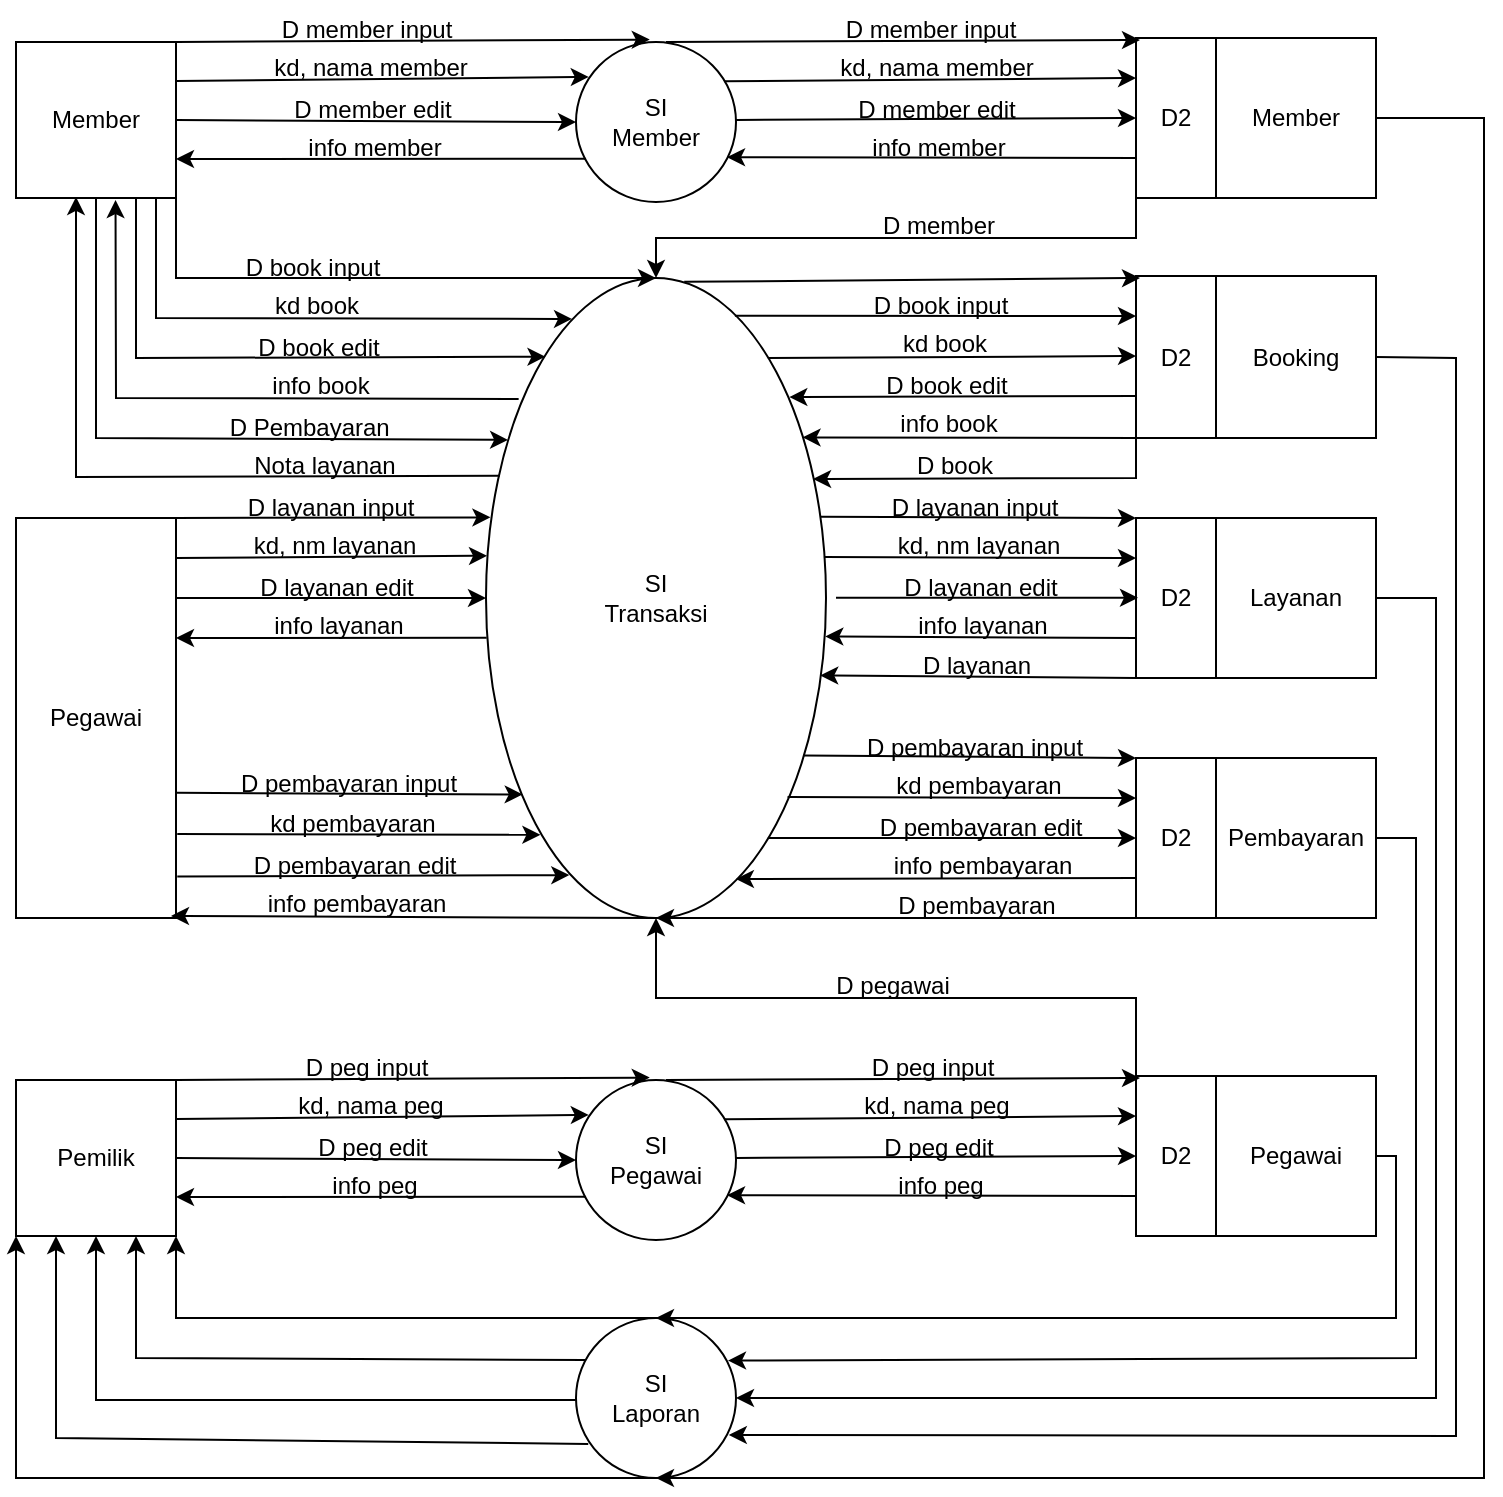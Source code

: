 <mxfile version="27.1.1" pages="3">
  <diagram name="level 0" id="R2WrA_b4PZg_kvOdXJxK">
    <mxGraphModel dx="2050" dy="994" grid="1" gridSize="10" guides="1" tooltips="1" connect="1" arrows="1" fold="1" page="1" pageScale="1" pageWidth="827" pageHeight="1169" math="0" shadow="0">
      <root>
        <mxCell id="0" />
        <mxCell id="1" parent="0" />
        <mxCell id="bVanpwqHbQmfxKAmiebS-1" value="Member" style="rounded=0;whiteSpace=wrap;html=1;" parent="1" vertex="1">
          <mxGeometry x="80" y="42" width="80" height="78" as="geometry" />
        </mxCell>
        <mxCell id="bVanpwqHbQmfxKAmiebS-2" value="SI&lt;div&gt;Member&lt;/div&gt;" style="ellipse;whiteSpace=wrap;html=1;" parent="1" vertex="1">
          <mxGeometry x="360" y="42" width="80" height="80" as="geometry" />
        </mxCell>
        <mxCell id="bVanpwqHbQmfxKAmiebS-3" value="Member" style="rounded=0;whiteSpace=wrap;html=1;" parent="1" vertex="1">
          <mxGeometry x="680" y="40" width="80" height="80" as="geometry" />
        </mxCell>
        <mxCell id="bVanpwqHbQmfxKAmiebS-4" value="D2" style="rounded=0;whiteSpace=wrap;html=1;" parent="1" vertex="1">
          <mxGeometry x="640" y="40" width="40" height="80" as="geometry" />
        </mxCell>
        <mxCell id="bVanpwqHbQmfxKAmiebS-5" value="Pegawai" style="rounded=0;whiteSpace=wrap;html=1;" parent="1" vertex="1">
          <mxGeometry x="80" y="280" width="80" height="200" as="geometry" />
        </mxCell>
        <mxCell id="bVanpwqHbQmfxKAmiebS-6" value="SI&lt;div&gt;Transaksi&lt;/div&gt;" style="ellipse;whiteSpace=wrap;html=1;" parent="1" vertex="1">
          <mxGeometry x="315" y="160" width="170" height="320" as="geometry" />
        </mxCell>
        <mxCell id="bVanpwqHbQmfxKAmiebS-9" value="Layanan" style="rounded=0;whiteSpace=wrap;html=1;" parent="1" vertex="1">
          <mxGeometry x="680" y="280" width="80" height="80" as="geometry" />
        </mxCell>
        <mxCell id="bVanpwqHbQmfxKAmiebS-10" value="D2" style="rounded=0;whiteSpace=wrap;html=1;" parent="1" vertex="1">
          <mxGeometry x="640" y="280" width="40" height="80" as="geometry" />
        </mxCell>
        <mxCell id="bVanpwqHbQmfxKAmiebS-11" value="Booking" style="rounded=0;whiteSpace=wrap;html=1;" parent="1" vertex="1">
          <mxGeometry x="680" y="159" width="80" height="81" as="geometry" />
        </mxCell>
        <mxCell id="bVanpwqHbQmfxKAmiebS-12" value="D2" style="rounded=0;whiteSpace=wrap;html=1;" parent="1" vertex="1">
          <mxGeometry x="640" y="159" width="40" height="81" as="geometry" />
        </mxCell>
        <mxCell id="bVanpwqHbQmfxKAmiebS-17" value="Pembayaran" style="rounded=0;whiteSpace=wrap;html=1;" parent="1" vertex="1">
          <mxGeometry x="680" y="400" width="80" height="80" as="geometry" />
        </mxCell>
        <mxCell id="bVanpwqHbQmfxKAmiebS-18" value="D2" style="rounded=0;whiteSpace=wrap;html=1;" parent="1" vertex="1">
          <mxGeometry x="640" y="400" width="40" height="80" as="geometry" />
        </mxCell>
        <mxCell id="6KJzQ8O21Hs-4r1aXwaS-1" value="SI&lt;div&gt;Laporan&lt;/div&gt;" style="ellipse;whiteSpace=wrap;html=1;" vertex="1" parent="1">
          <mxGeometry x="360" y="680" width="80" height="80" as="geometry" />
        </mxCell>
        <mxCell id="6KJzQ8O21Hs-4r1aXwaS-2" value="" style="endArrow=classic;html=1;rounded=0;exitX=1;exitY=0;exitDx=0;exitDy=0;entryX=0.461;entryY=-0.015;entryDx=0;entryDy=0;entryPerimeter=0;" edge="1" parent="1" source="bVanpwqHbQmfxKAmiebS-1" target="bVanpwqHbQmfxKAmiebS-2">
          <mxGeometry width="50" height="50" relative="1" as="geometry">
            <mxPoint x="510" y="250" as="sourcePoint" />
            <mxPoint x="560" y="200" as="targetPoint" />
          </mxGeometry>
        </mxCell>
        <mxCell id="6KJzQ8O21Hs-4r1aXwaS-3" value="" style="endArrow=classic;html=1;rounded=0;exitX=1;exitY=0.25;exitDx=0;exitDy=0;entryX=0.08;entryY=0.218;entryDx=0;entryDy=0;entryPerimeter=0;" edge="1" parent="1" source="bVanpwqHbQmfxKAmiebS-1" target="bVanpwqHbQmfxKAmiebS-2">
          <mxGeometry width="50" height="50" relative="1" as="geometry">
            <mxPoint x="330" y="90" as="sourcePoint" />
            <mxPoint x="380" y="40" as="targetPoint" />
          </mxGeometry>
        </mxCell>
        <mxCell id="6KJzQ8O21Hs-4r1aXwaS-4" value="" style="endArrow=classic;html=1;rounded=0;exitX=1;exitY=0.5;exitDx=0;exitDy=0;entryX=0;entryY=0.5;entryDx=0;entryDy=0;" edge="1" parent="1" source="bVanpwqHbQmfxKAmiebS-1" target="bVanpwqHbQmfxKAmiebS-2">
          <mxGeometry width="50" height="50" relative="1" as="geometry">
            <mxPoint x="330" y="90" as="sourcePoint" />
            <mxPoint x="380" y="40" as="targetPoint" />
          </mxGeometry>
        </mxCell>
        <mxCell id="6KJzQ8O21Hs-4r1aXwaS-6" value="" style="endArrow=classic;html=1;rounded=0;entryX=1;entryY=0.75;entryDx=0;entryDy=0;exitX=0.063;exitY=0.729;exitDx=0;exitDy=0;exitPerimeter=0;" edge="1" parent="1" source="bVanpwqHbQmfxKAmiebS-2" target="bVanpwqHbQmfxKAmiebS-1">
          <mxGeometry width="50" height="50" relative="1" as="geometry">
            <mxPoint x="330" y="90" as="sourcePoint" />
            <mxPoint x="380" y="40" as="targetPoint" />
          </mxGeometry>
        </mxCell>
        <mxCell id="6KJzQ8O21Hs-4r1aXwaS-7" value="D member input" style="text;html=1;align=center;verticalAlign=middle;resizable=0;points=[];autosize=1;strokeColor=none;fillColor=none;" vertex="1" parent="1">
          <mxGeometry x="200" y="21" width="110" height="30" as="geometry" />
        </mxCell>
        <mxCell id="6KJzQ8O21Hs-4r1aXwaS-8" value="kd, nama member" style="text;html=1;align=center;verticalAlign=middle;resizable=0;points=[];autosize=1;strokeColor=none;fillColor=none;" vertex="1" parent="1">
          <mxGeometry x="197" y="40" width="120" height="30" as="geometry" />
        </mxCell>
        <mxCell id="6KJzQ8O21Hs-4r1aXwaS-9" value="D member edit" style="text;html=1;align=center;verticalAlign=middle;resizable=0;points=[];autosize=1;strokeColor=none;fillColor=none;" vertex="1" parent="1">
          <mxGeometry x="208" y="61" width="100" height="30" as="geometry" />
        </mxCell>
        <mxCell id="6KJzQ8O21Hs-4r1aXwaS-10" value="info member" style="text;html=1;align=center;verticalAlign=middle;resizable=0;points=[];autosize=1;strokeColor=none;fillColor=none;" vertex="1" parent="1">
          <mxGeometry x="214" y="80" width="90" height="30" as="geometry" />
        </mxCell>
        <mxCell id="6KJzQ8O21Hs-4r1aXwaS-11" value="" style="endArrow=classic;html=1;rounded=0;exitX=1;exitY=0;exitDx=0;exitDy=0;entryX=0.461;entryY=-0.015;entryDx=0;entryDy=0;entryPerimeter=0;" edge="1" parent="1">
          <mxGeometry width="50" height="50" relative="1" as="geometry">
            <mxPoint x="405" y="42" as="sourcePoint" />
            <mxPoint x="642" y="41" as="targetPoint" />
          </mxGeometry>
        </mxCell>
        <mxCell id="6KJzQ8O21Hs-4r1aXwaS-12" value="" style="endArrow=classic;html=1;rounded=0;exitX=0.928;exitY=0.245;exitDx=0;exitDy=0;entryX=0;entryY=0.25;entryDx=0;entryDy=0;exitPerimeter=0;" edge="1" parent="1" source="bVanpwqHbQmfxKAmiebS-2" target="bVanpwqHbQmfxKAmiebS-4">
          <mxGeometry width="50" height="50" relative="1" as="geometry">
            <mxPoint x="405" y="62" as="sourcePoint" />
            <mxPoint x="611" y="59" as="targetPoint" />
          </mxGeometry>
        </mxCell>
        <mxCell id="6KJzQ8O21Hs-4r1aXwaS-13" value="" style="endArrow=classic;html=1;rounded=0;entryX=0;entryY=0.5;entryDx=0;entryDy=0;" edge="1" parent="1" target="bVanpwqHbQmfxKAmiebS-4">
          <mxGeometry width="50" height="50" relative="1" as="geometry">
            <mxPoint x="440" y="81" as="sourcePoint" />
            <mxPoint x="605" y="82" as="targetPoint" />
          </mxGeometry>
        </mxCell>
        <mxCell id="6KJzQ8O21Hs-4r1aXwaS-14" value="" style="endArrow=classic;html=1;rounded=0;exitX=0;exitY=0.75;exitDx=0;exitDy=0;entryX=0.944;entryY=0.72;entryDx=0;entryDy=0;entryPerimeter=0;" edge="1" parent="1" source="bVanpwqHbQmfxKAmiebS-4" target="bVanpwqHbQmfxKAmiebS-2">
          <mxGeometry width="50" height="50" relative="1" as="geometry">
            <mxPoint x="610" y="100" as="sourcePoint" />
            <mxPoint x="440" y="100" as="targetPoint" />
          </mxGeometry>
        </mxCell>
        <mxCell id="6KJzQ8O21Hs-4r1aXwaS-15" value="D member input" style="text;html=1;align=center;verticalAlign=middle;resizable=0;points=[];autosize=1;strokeColor=none;fillColor=none;" vertex="1" parent="1">
          <mxGeometry x="482" y="21" width="110" height="30" as="geometry" />
        </mxCell>
        <mxCell id="6KJzQ8O21Hs-4r1aXwaS-16" value="kd, nama member" style="text;html=1;align=center;verticalAlign=middle;resizable=0;points=[];autosize=1;strokeColor=none;fillColor=none;" vertex="1" parent="1">
          <mxGeometry x="480" y="40" width="120" height="30" as="geometry" />
        </mxCell>
        <mxCell id="6KJzQ8O21Hs-4r1aXwaS-17" value="D member edit" style="text;html=1;align=center;verticalAlign=middle;resizable=0;points=[];autosize=1;strokeColor=none;fillColor=none;" vertex="1" parent="1">
          <mxGeometry x="490" y="61" width="100" height="30" as="geometry" />
        </mxCell>
        <mxCell id="6KJzQ8O21Hs-4r1aXwaS-18" value="info member" style="text;html=1;align=center;verticalAlign=middle;resizable=0;points=[];autosize=1;strokeColor=none;fillColor=none;" vertex="1" parent="1">
          <mxGeometry x="496" y="80" width="90" height="30" as="geometry" />
        </mxCell>
        <mxCell id="6KJzQ8O21Hs-4r1aXwaS-19" value="" style="endArrow=classic;html=1;rounded=0;exitX=1;exitY=1;exitDx=0;exitDy=0;entryX=0.5;entryY=0;entryDx=0;entryDy=0;" edge="1" parent="1" source="bVanpwqHbQmfxKAmiebS-1" target="bVanpwqHbQmfxKAmiebS-6">
          <mxGeometry width="50" height="50" relative="1" as="geometry">
            <mxPoint x="250" y="220" as="sourcePoint" />
            <mxPoint x="300" y="170" as="targetPoint" />
            <Array as="points">
              <mxPoint x="160" y="160" />
            </Array>
          </mxGeometry>
        </mxCell>
        <mxCell id="6KJzQ8O21Hs-4r1aXwaS-20" value="" style="endArrow=classic;html=1;rounded=0;entryX=0.253;entryY=0.064;entryDx=0;entryDy=0;entryPerimeter=0;" edge="1" parent="1" target="bVanpwqHbQmfxKAmiebS-6">
          <mxGeometry width="50" height="50" relative="1" as="geometry">
            <mxPoint x="150" y="120" as="sourcePoint" />
            <mxPoint x="300" y="170" as="targetPoint" />
            <Array as="points">
              <mxPoint x="150" y="180" />
            </Array>
          </mxGeometry>
        </mxCell>
        <mxCell id="6KJzQ8O21Hs-4r1aXwaS-21" value="" style="endArrow=classic;html=1;rounded=0;exitX=0.75;exitY=1;exitDx=0;exitDy=0;entryX=0.175;entryY=0.123;entryDx=0;entryDy=0;entryPerimeter=0;" edge="1" parent="1" source="bVanpwqHbQmfxKAmiebS-1" target="bVanpwqHbQmfxKAmiebS-6">
          <mxGeometry width="50" height="50" relative="1" as="geometry">
            <mxPoint x="120" y="140" as="sourcePoint" />
            <mxPoint x="329" y="200" as="targetPoint" />
            <Array as="points">
              <mxPoint x="140" y="200" />
            </Array>
          </mxGeometry>
        </mxCell>
        <mxCell id="6KJzQ8O21Hs-4r1aXwaS-22" value="" style="endArrow=classic;html=1;rounded=0;entryX=0.622;entryY=1.013;entryDx=0;entryDy=0;exitX=0.096;exitY=0.189;exitDx=0;exitDy=0;exitPerimeter=0;entryPerimeter=0;" edge="1" parent="1" source="bVanpwqHbQmfxKAmiebS-6" target="bVanpwqHbQmfxKAmiebS-1">
          <mxGeometry width="50" height="50" relative="1" as="geometry">
            <mxPoint x="250" y="220" as="sourcePoint" />
            <mxPoint x="300" y="170" as="targetPoint" />
            <Array as="points">
              <mxPoint x="130" y="220" />
            </Array>
          </mxGeometry>
        </mxCell>
        <mxCell id="6KJzQ8O21Hs-4r1aXwaS-26" value="D book input" style="text;html=1;align=center;verticalAlign=middle;resizable=0;points=[];autosize=1;strokeColor=none;fillColor=none;" vertex="1" parent="1">
          <mxGeometry x="183" y="140" width="90" height="30" as="geometry" />
        </mxCell>
        <mxCell id="6KJzQ8O21Hs-4r1aXwaS-27" value="kd book" style="text;html=1;align=center;verticalAlign=middle;resizable=0;points=[];autosize=1;strokeColor=none;fillColor=none;" vertex="1" parent="1">
          <mxGeometry x="195" y="159" width="70" height="30" as="geometry" />
        </mxCell>
        <mxCell id="6KJzQ8O21Hs-4r1aXwaS-28" value="D book edit" style="text;html=1;align=center;verticalAlign=middle;resizable=0;points=[];autosize=1;strokeColor=none;fillColor=none;" vertex="1" parent="1">
          <mxGeometry x="191" y="180" width="80" height="30" as="geometry" />
        </mxCell>
        <mxCell id="6KJzQ8O21Hs-4r1aXwaS-29" value="info book" style="text;html=1;align=center;verticalAlign=middle;resizable=0;points=[];autosize=1;strokeColor=none;fillColor=none;" vertex="1" parent="1">
          <mxGeometry x="197" y="199" width="70" height="30" as="geometry" />
        </mxCell>
        <mxCell id="6KJzQ8O21Hs-4r1aXwaS-30" value="" style="endArrow=classic;html=1;rounded=0;entryX=0.461;entryY=-0.015;entryDx=0;entryDy=0;entryPerimeter=0;exitX=0.583;exitY=0.006;exitDx=0;exitDy=0;exitPerimeter=0;jumpStyle=arc;" edge="1" parent="1" source="bVanpwqHbQmfxKAmiebS-6">
          <mxGeometry width="50" height="50" relative="1" as="geometry">
            <mxPoint x="410" y="161" as="sourcePoint" />
            <mxPoint x="642" y="160" as="targetPoint" />
          </mxGeometry>
        </mxCell>
        <mxCell id="6KJzQ8O21Hs-4r1aXwaS-31" value="" style="endArrow=classic;html=1;rounded=0;entryX=0;entryY=0.25;entryDx=0;entryDy=0;exitX=0.732;exitY=0.059;exitDx=0;exitDy=0;exitPerimeter=0;" edge="1" parent="1" source="bVanpwqHbQmfxKAmiebS-6">
          <mxGeometry width="50" height="50" relative="1" as="geometry">
            <mxPoint x="460" y="181" as="sourcePoint" />
            <mxPoint x="640" y="179" as="targetPoint" />
          </mxGeometry>
        </mxCell>
        <mxCell id="6KJzQ8O21Hs-4r1aXwaS-32" value="" style="endArrow=classic;html=1;rounded=0;entryX=0;entryY=0.5;entryDx=0;entryDy=0;exitX=0.829;exitY=0.125;exitDx=0;exitDy=0;exitPerimeter=0;" edge="1" parent="1" source="bVanpwqHbQmfxKAmiebS-6">
          <mxGeometry width="50" height="50" relative="1" as="geometry">
            <mxPoint x="470" y="200" as="sourcePoint" />
            <mxPoint x="640" y="199" as="targetPoint" />
          </mxGeometry>
        </mxCell>
        <mxCell id="6KJzQ8O21Hs-4r1aXwaS-33" value="" style="endArrow=classic;html=1;rounded=0;exitX=0;exitY=0.75;exitDx=0;exitDy=0;entryX=0.892;entryY=0.186;entryDx=0;entryDy=0;entryPerimeter=0;" edge="1" parent="1" target="bVanpwqHbQmfxKAmiebS-6">
          <mxGeometry width="50" height="50" relative="1" as="geometry">
            <mxPoint x="640" y="219" as="sourcePoint" />
            <mxPoint x="480" y="220" as="targetPoint" />
          </mxGeometry>
        </mxCell>
        <mxCell id="6KJzQ8O21Hs-4r1aXwaS-37" value="D book input" style="text;html=1;align=center;verticalAlign=middle;resizable=0;points=[];autosize=1;strokeColor=none;fillColor=none;" vertex="1" parent="1">
          <mxGeometry x="497" y="159" width="90" height="30" as="geometry" />
        </mxCell>
        <mxCell id="6KJzQ8O21Hs-4r1aXwaS-38" value="kd book" style="text;html=1;align=center;verticalAlign=middle;resizable=0;points=[];autosize=1;strokeColor=none;fillColor=none;" vertex="1" parent="1">
          <mxGeometry x="509" y="178" width="70" height="30" as="geometry" />
        </mxCell>
        <mxCell id="6KJzQ8O21Hs-4r1aXwaS-39" value="D book edit" style="text;html=1;align=center;verticalAlign=middle;resizable=0;points=[];autosize=1;strokeColor=none;fillColor=none;" vertex="1" parent="1">
          <mxGeometry x="505" y="199" width="80" height="30" as="geometry" />
        </mxCell>
        <mxCell id="6KJzQ8O21Hs-4r1aXwaS-40" value="info book" style="text;html=1;align=center;verticalAlign=middle;resizable=0;points=[];autosize=1;strokeColor=none;fillColor=none;" vertex="1" parent="1">
          <mxGeometry x="511" y="218" width="70" height="30" as="geometry" />
        </mxCell>
        <mxCell id="6KJzQ8O21Hs-4r1aXwaS-41" value="Pemilik" style="rounded=0;whiteSpace=wrap;html=1;" vertex="1" parent="1">
          <mxGeometry x="80" y="561" width="80" height="78" as="geometry" />
        </mxCell>
        <mxCell id="6KJzQ8O21Hs-4r1aXwaS-42" value="SI&lt;div&gt;Pegawai&lt;/div&gt;" style="ellipse;whiteSpace=wrap;html=1;" vertex="1" parent="1">
          <mxGeometry x="360" y="561" width="80" height="80" as="geometry" />
        </mxCell>
        <mxCell id="6KJzQ8O21Hs-4r1aXwaS-43" value="Pegawai" style="rounded=0;whiteSpace=wrap;html=1;" vertex="1" parent="1">
          <mxGeometry x="680" y="559" width="80" height="80" as="geometry" />
        </mxCell>
        <mxCell id="6KJzQ8O21Hs-4r1aXwaS-44" value="D2" style="rounded=0;whiteSpace=wrap;html=1;" vertex="1" parent="1">
          <mxGeometry x="640" y="559" width="40" height="80" as="geometry" />
        </mxCell>
        <mxCell id="6KJzQ8O21Hs-4r1aXwaS-45" value="" style="endArrow=classic;html=1;rounded=0;exitX=1;exitY=0;exitDx=0;exitDy=0;entryX=0.461;entryY=-0.015;entryDx=0;entryDy=0;entryPerimeter=0;" edge="1" source="6KJzQ8O21Hs-4r1aXwaS-41" target="6KJzQ8O21Hs-4r1aXwaS-42" parent="1">
          <mxGeometry width="50" height="50" relative="1" as="geometry">
            <mxPoint x="510" y="769" as="sourcePoint" />
            <mxPoint x="560" y="719" as="targetPoint" />
          </mxGeometry>
        </mxCell>
        <mxCell id="6KJzQ8O21Hs-4r1aXwaS-46" value="" style="endArrow=classic;html=1;rounded=0;exitX=1;exitY=0.25;exitDx=0;exitDy=0;entryX=0.08;entryY=0.218;entryDx=0;entryDy=0;entryPerimeter=0;" edge="1" source="6KJzQ8O21Hs-4r1aXwaS-41" target="6KJzQ8O21Hs-4r1aXwaS-42" parent="1">
          <mxGeometry width="50" height="50" relative="1" as="geometry">
            <mxPoint x="330" y="609" as="sourcePoint" />
            <mxPoint x="380" y="559" as="targetPoint" />
          </mxGeometry>
        </mxCell>
        <mxCell id="6KJzQ8O21Hs-4r1aXwaS-47" value="" style="endArrow=classic;html=1;rounded=0;exitX=1;exitY=0.5;exitDx=0;exitDy=0;entryX=0;entryY=0.5;entryDx=0;entryDy=0;" edge="1" source="6KJzQ8O21Hs-4r1aXwaS-41" target="6KJzQ8O21Hs-4r1aXwaS-42" parent="1">
          <mxGeometry width="50" height="50" relative="1" as="geometry">
            <mxPoint x="330" y="609" as="sourcePoint" />
            <mxPoint x="380" y="559" as="targetPoint" />
          </mxGeometry>
        </mxCell>
        <mxCell id="6KJzQ8O21Hs-4r1aXwaS-48" value="" style="endArrow=classic;html=1;rounded=0;entryX=1;entryY=0.75;entryDx=0;entryDy=0;exitX=0.063;exitY=0.729;exitDx=0;exitDy=0;exitPerimeter=0;" edge="1" source="6KJzQ8O21Hs-4r1aXwaS-42" target="6KJzQ8O21Hs-4r1aXwaS-41" parent="1">
          <mxGeometry width="50" height="50" relative="1" as="geometry">
            <mxPoint x="330" y="609" as="sourcePoint" />
            <mxPoint x="380" y="559" as="targetPoint" />
          </mxGeometry>
        </mxCell>
        <mxCell id="6KJzQ8O21Hs-4r1aXwaS-49" value="D peg input" style="text;html=1;align=center;verticalAlign=middle;resizable=0;points=[];autosize=1;strokeColor=none;fillColor=none;" vertex="1" parent="1">
          <mxGeometry x="215" y="540" width="80" height="30" as="geometry" />
        </mxCell>
        <mxCell id="6KJzQ8O21Hs-4r1aXwaS-50" value="kd, nama peg" style="text;html=1;align=center;verticalAlign=middle;resizable=0;points=[];autosize=1;strokeColor=none;fillColor=none;" vertex="1" parent="1">
          <mxGeometry x="207" y="559" width="100" height="30" as="geometry" />
        </mxCell>
        <mxCell id="6KJzQ8O21Hs-4r1aXwaS-51" value="D peg edit" style="text;html=1;align=center;verticalAlign=middle;resizable=0;points=[];autosize=1;strokeColor=none;fillColor=none;" vertex="1" parent="1">
          <mxGeometry x="218" y="580" width="80" height="30" as="geometry" />
        </mxCell>
        <mxCell id="6KJzQ8O21Hs-4r1aXwaS-52" value="info peg" style="text;html=1;align=center;verticalAlign=middle;resizable=0;points=[];autosize=1;strokeColor=none;fillColor=none;" vertex="1" parent="1">
          <mxGeometry x="224" y="599" width="70" height="30" as="geometry" />
        </mxCell>
        <mxCell id="6KJzQ8O21Hs-4r1aXwaS-53" value="" style="endArrow=classic;html=1;rounded=0;exitX=1;exitY=0;exitDx=0;exitDy=0;entryX=0.461;entryY=-0.015;entryDx=0;entryDy=0;entryPerimeter=0;" edge="1" parent="1">
          <mxGeometry width="50" height="50" relative="1" as="geometry">
            <mxPoint x="405" y="561" as="sourcePoint" />
            <mxPoint x="642" y="560" as="targetPoint" />
          </mxGeometry>
        </mxCell>
        <mxCell id="6KJzQ8O21Hs-4r1aXwaS-54" value="" style="endArrow=classic;html=1;rounded=0;exitX=0.928;exitY=0.245;exitDx=0;exitDy=0;entryX=0;entryY=0.25;entryDx=0;entryDy=0;exitPerimeter=0;" edge="1" source="6KJzQ8O21Hs-4r1aXwaS-42" target="6KJzQ8O21Hs-4r1aXwaS-44" parent="1">
          <mxGeometry width="50" height="50" relative="1" as="geometry">
            <mxPoint x="405" y="581" as="sourcePoint" />
            <mxPoint x="611" y="578" as="targetPoint" />
          </mxGeometry>
        </mxCell>
        <mxCell id="6KJzQ8O21Hs-4r1aXwaS-55" value="" style="endArrow=classic;html=1;rounded=0;entryX=0;entryY=0.5;entryDx=0;entryDy=0;" edge="1" target="6KJzQ8O21Hs-4r1aXwaS-44" parent="1">
          <mxGeometry width="50" height="50" relative="1" as="geometry">
            <mxPoint x="440" y="600" as="sourcePoint" />
            <mxPoint x="605" y="601" as="targetPoint" />
          </mxGeometry>
        </mxCell>
        <mxCell id="6KJzQ8O21Hs-4r1aXwaS-56" value="" style="endArrow=classic;html=1;rounded=0;exitX=0;exitY=0.75;exitDx=0;exitDy=0;entryX=0.944;entryY=0.72;entryDx=0;entryDy=0;entryPerimeter=0;" edge="1" source="6KJzQ8O21Hs-4r1aXwaS-44" target="6KJzQ8O21Hs-4r1aXwaS-42" parent="1">
          <mxGeometry width="50" height="50" relative="1" as="geometry">
            <mxPoint x="610" y="619" as="sourcePoint" />
            <mxPoint x="440" y="619" as="targetPoint" />
          </mxGeometry>
        </mxCell>
        <mxCell id="6KJzQ8O21Hs-4r1aXwaS-61" value="D peg input" style="text;html=1;align=center;verticalAlign=middle;resizable=0;points=[];autosize=1;strokeColor=none;fillColor=none;" vertex="1" parent="1">
          <mxGeometry x="498" y="540" width="80" height="30" as="geometry" />
        </mxCell>
        <mxCell id="6KJzQ8O21Hs-4r1aXwaS-62" value="kd, nama peg" style="text;html=1;align=center;verticalAlign=middle;resizable=0;points=[];autosize=1;strokeColor=none;fillColor=none;" vertex="1" parent="1">
          <mxGeometry x="490" y="559" width="100" height="30" as="geometry" />
        </mxCell>
        <mxCell id="6KJzQ8O21Hs-4r1aXwaS-63" value="D peg edit" style="text;html=1;align=center;verticalAlign=middle;resizable=0;points=[];autosize=1;strokeColor=none;fillColor=none;" vertex="1" parent="1">
          <mxGeometry x="501" y="580" width="80" height="30" as="geometry" />
        </mxCell>
        <mxCell id="6KJzQ8O21Hs-4r1aXwaS-64" value="info peg" style="text;html=1;align=center;verticalAlign=middle;resizable=0;points=[];autosize=1;strokeColor=none;fillColor=none;" vertex="1" parent="1">
          <mxGeometry x="507" y="599" width="70" height="30" as="geometry" />
        </mxCell>
        <mxCell id="6KJzQ8O21Hs-4r1aXwaS-67" value="" style="endArrow=classic;html=1;rounded=0;entryX=0.375;entryY=0.993;entryDx=0;entryDy=0;exitX=0.04;exitY=0.309;exitDx=0;exitDy=0;exitPerimeter=0;entryPerimeter=0;" edge="1" parent="1" source="bVanpwqHbQmfxKAmiebS-6" target="bVanpwqHbQmfxKAmiebS-1">
          <mxGeometry width="50" height="50" relative="1" as="geometry">
            <mxPoint x="310" y="259.5" as="sourcePoint" />
            <mxPoint x="110" y="139.5" as="targetPoint" />
            <Array as="points">
              <mxPoint x="110" y="259.5" />
            </Array>
          </mxGeometry>
        </mxCell>
        <mxCell id="6KJzQ8O21Hs-4r1aXwaS-68" value="" style="endArrow=classic;html=1;rounded=0;exitX=0.5;exitY=1;exitDx=0;exitDy=0;entryX=0.065;entryY=0.253;entryDx=0;entryDy=0;entryPerimeter=0;" edge="1" parent="1" source="bVanpwqHbQmfxKAmiebS-1" target="bVanpwqHbQmfxKAmiebS-6">
          <mxGeometry width="50" height="50" relative="1" as="geometry">
            <mxPoint x="131" y="160" as="sourcePoint" />
            <mxPoint x="320" y="240" as="targetPoint" />
            <Array as="points">
              <mxPoint x="120" y="240" />
            </Array>
          </mxGeometry>
        </mxCell>
        <mxCell id="6KJzQ8O21Hs-4r1aXwaS-69" value="D Pembayaran&amp;nbsp;" style="text;html=1;align=center;verticalAlign=middle;resizable=0;points=[];autosize=1;strokeColor=none;fillColor=none;" vertex="1" parent="1">
          <mxGeometry x="173" y="220" width="110" height="30" as="geometry" />
        </mxCell>
        <mxCell id="6KJzQ8O21Hs-4r1aXwaS-70" value="Nota layanan" style="text;html=1;align=center;verticalAlign=middle;resizable=0;points=[];autosize=1;strokeColor=none;fillColor=none;" vertex="1" parent="1">
          <mxGeometry x="189" y="239" width="90" height="30" as="geometry" />
        </mxCell>
        <mxCell id="6KJzQ8O21Hs-4r1aXwaS-73" value="D member" style="text;html=1;align=center;verticalAlign=middle;resizable=0;points=[];autosize=1;strokeColor=none;fillColor=none;" vertex="1" parent="1">
          <mxGeometry x="501" y="119" width="80" height="30" as="geometry" />
        </mxCell>
        <mxCell id="6KJzQ8O21Hs-4r1aXwaS-75" value="" style="endArrow=classic;html=1;rounded=0;entryX=0.931;entryY=0.249;entryDx=0;entryDy=0;exitX=0;exitY=1;exitDx=0;exitDy=0;entryPerimeter=0;" edge="1" parent="1" source="bVanpwqHbQmfxKAmiebS-12" target="bVanpwqHbQmfxKAmiebS-6">
          <mxGeometry width="50" height="50" relative="1" as="geometry">
            <mxPoint x="510" y="300" as="sourcePoint" />
            <mxPoint x="560" y="250" as="targetPoint" />
          </mxGeometry>
        </mxCell>
        <mxCell id="6KJzQ8O21Hs-4r1aXwaS-76" value="D book" style="text;html=1;align=center;verticalAlign=middle;resizable=0;points=[];autosize=1;strokeColor=none;fillColor=none;" vertex="1" parent="1">
          <mxGeometry x="519" y="239" width="60" height="30" as="geometry" />
        </mxCell>
        <mxCell id="6KJzQ8O21Hs-4r1aXwaS-84" value="D layanan input" style="text;html=1;align=center;verticalAlign=middle;resizable=0;points=[];autosize=1;strokeColor=none;fillColor=none;" vertex="1" parent="1">
          <mxGeometry x="504" y="260" width="110" height="30" as="geometry" />
        </mxCell>
        <mxCell id="6KJzQ8O21Hs-4r1aXwaS-85" value="kd, nm layanan" style="text;html=1;align=center;verticalAlign=middle;resizable=0;points=[];autosize=1;strokeColor=none;fillColor=none;" vertex="1" parent="1">
          <mxGeometry x="511" y="279" width="100" height="30" as="geometry" />
        </mxCell>
        <mxCell id="6KJzQ8O21Hs-4r1aXwaS-86" value="D layanan edit" style="text;html=1;align=center;verticalAlign=middle;resizable=0;points=[];autosize=1;strokeColor=none;fillColor=none;" vertex="1" parent="1">
          <mxGeometry x="512" y="300" width="100" height="30" as="geometry" />
        </mxCell>
        <mxCell id="6KJzQ8O21Hs-4r1aXwaS-87" value="info layanan" style="text;html=1;align=center;verticalAlign=middle;resizable=0;points=[];autosize=1;strokeColor=none;fillColor=none;" vertex="1" parent="1">
          <mxGeometry x="518" y="319" width="90" height="30" as="geometry" />
        </mxCell>
        <mxCell id="6KJzQ8O21Hs-4r1aXwaS-88" value="D layanan" style="text;html=1;align=center;verticalAlign=middle;resizable=0;points=[];autosize=1;strokeColor=none;fillColor=none;" vertex="1" parent="1">
          <mxGeometry x="520" y="339" width="80" height="30" as="geometry" />
        </mxCell>
        <mxCell id="6KJzQ8O21Hs-4r1aXwaS-90" value="" style="endArrow=classic;html=1;rounded=0;entryX=0;entryY=0;entryDx=0;entryDy=0;exitX=0.984;exitY=0.373;exitDx=0;exitDy=0;exitPerimeter=0;" edge="1" parent="1" source="bVanpwqHbQmfxKAmiebS-6" target="bVanpwqHbQmfxKAmiebS-10">
          <mxGeometry width="50" height="50" relative="1" as="geometry">
            <mxPoint x="440" y="330" as="sourcePoint" />
            <mxPoint x="490" y="280" as="targetPoint" />
          </mxGeometry>
        </mxCell>
        <mxCell id="6KJzQ8O21Hs-4r1aXwaS-91" value="" style="endArrow=classic;html=1;rounded=0;entryX=0;entryY=0.25;entryDx=0;entryDy=0;exitX=0.994;exitY=0.436;exitDx=0;exitDy=0;exitPerimeter=0;" edge="1" parent="1" source="bVanpwqHbQmfxKAmiebS-6" target="bVanpwqHbQmfxKAmiebS-10">
          <mxGeometry width="50" height="50" relative="1" as="geometry">
            <mxPoint x="497" y="290" as="sourcePoint" />
            <mxPoint x="650" y="290" as="targetPoint" />
          </mxGeometry>
        </mxCell>
        <mxCell id="6KJzQ8O21Hs-4r1aXwaS-92" value="" style="endArrow=classic;html=1;rounded=0;entryX=0;entryY=0.25;entryDx=0;entryDy=0;exitX=0.994;exitY=0.436;exitDx=0;exitDy=0;exitPerimeter=0;" edge="1" parent="1">
          <mxGeometry width="50" height="50" relative="1" as="geometry">
            <mxPoint x="490" y="319.88" as="sourcePoint" />
            <mxPoint x="641" y="319.88" as="targetPoint" />
          </mxGeometry>
        </mxCell>
        <mxCell id="6KJzQ8O21Hs-4r1aXwaS-94" value="" style="endArrow=classic;html=1;rounded=0;entryX=0.998;entryY=0.56;entryDx=0;entryDy=0;entryPerimeter=0;exitX=0;exitY=0.75;exitDx=0;exitDy=0;" edge="1" parent="1" source="bVanpwqHbQmfxKAmiebS-10" target="bVanpwqHbQmfxKAmiebS-6">
          <mxGeometry width="50" height="50" relative="1" as="geometry">
            <mxPoint x="520" y="340" as="sourcePoint" />
            <mxPoint x="570" y="290" as="targetPoint" />
          </mxGeometry>
        </mxCell>
        <mxCell id="6KJzQ8O21Hs-4r1aXwaS-95" value="" style="endArrow=classic;html=1;rounded=0;entryX=0.983;entryY=0.621;entryDx=0;entryDy=0;entryPerimeter=0;exitX=0;exitY=0.75;exitDx=0;exitDy=0;" edge="1" parent="1" target="bVanpwqHbQmfxKAmiebS-6">
          <mxGeometry width="50" height="50" relative="1" as="geometry">
            <mxPoint x="640" y="360" as="sourcePoint" />
            <mxPoint x="490" y="359" as="targetPoint" />
          </mxGeometry>
        </mxCell>
        <mxCell id="6KJzQ8O21Hs-4r1aXwaS-96" value="D pembayaran input" style="text;html=1;align=center;verticalAlign=middle;resizable=0;points=[];autosize=1;strokeColor=none;fillColor=none;" vertex="1" parent="1">
          <mxGeometry x="494" y="380" width="130" height="30" as="geometry" />
        </mxCell>
        <mxCell id="6KJzQ8O21Hs-4r1aXwaS-97" value="kd pembayaran" style="text;html=1;align=center;verticalAlign=middle;resizable=0;points=[];autosize=1;strokeColor=none;fillColor=none;" vertex="1" parent="1">
          <mxGeometry x="506" y="399" width="110" height="30" as="geometry" />
        </mxCell>
        <mxCell id="6KJzQ8O21Hs-4r1aXwaS-98" value="D pembayaran edit" style="text;html=1;align=center;verticalAlign=middle;resizable=0;points=[];autosize=1;strokeColor=none;fillColor=none;" vertex="1" parent="1">
          <mxGeometry x="502" y="420" width="120" height="30" as="geometry" />
        </mxCell>
        <mxCell id="6KJzQ8O21Hs-4r1aXwaS-99" value="info pembayaran" style="text;html=1;align=center;verticalAlign=middle;resizable=0;points=[];autosize=1;strokeColor=none;fillColor=none;" vertex="1" parent="1">
          <mxGeometry x="508" y="439" width="110" height="30" as="geometry" />
        </mxCell>
        <mxCell id="6KJzQ8O21Hs-4r1aXwaS-100" value="D pembayaran" style="text;html=1;align=center;verticalAlign=middle;resizable=0;points=[];autosize=1;strokeColor=none;fillColor=none;" vertex="1" parent="1">
          <mxGeometry x="510" y="459" width="100" height="30" as="geometry" />
        </mxCell>
        <mxCell id="6KJzQ8O21Hs-4r1aXwaS-101" value="" style="endArrow=classic;html=1;rounded=0;entryX=0;entryY=0;entryDx=0;entryDy=0;exitX=0.934;exitY=0.746;exitDx=0;exitDy=0;exitPerimeter=0;" edge="1" parent="1" source="bVanpwqHbQmfxKAmiebS-6" target="bVanpwqHbQmfxKAmiebS-18">
          <mxGeometry width="50" height="50" relative="1" as="geometry">
            <mxPoint x="490" y="399" as="sourcePoint" />
            <mxPoint x="643" y="400" as="targetPoint" />
          </mxGeometry>
        </mxCell>
        <mxCell id="6KJzQ8O21Hs-4r1aXwaS-102" value="" style="endArrow=classic;html=1;rounded=0;entryX=0;entryY=0.25;entryDx=0;entryDy=0;exitX=0.887;exitY=0.811;exitDx=0;exitDy=0;exitPerimeter=0;" edge="1" parent="1" source="bVanpwqHbQmfxKAmiebS-6" target="bVanpwqHbQmfxKAmiebS-18">
          <mxGeometry width="50" height="50" relative="1" as="geometry">
            <mxPoint x="492" y="420" as="sourcePoint" />
            <mxPoint x="643" y="420" as="targetPoint" />
          </mxGeometry>
        </mxCell>
        <mxCell id="6KJzQ8O21Hs-4r1aXwaS-103" value="" style="endArrow=classic;html=1;rounded=0;entryX=0;entryY=0.5;entryDx=0;entryDy=0;exitX=0.829;exitY=0.875;exitDx=0;exitDy=0;exitPerimeter=0;" edge="1" parent="1" source="bVanpwqHbQmfxKAmiebS-6" target="bVanpwqHbQmfxKAmiebS-18">
          <mxGeometry width="50" height="50" relative="1" as="geometry">
            <mxPoint x="493" y="439.88" as="sourcePoint" />
            <mxPoint x="644" y="439.88" as="targetPoint" />
          </mxGeometry>
        </mxCell>
        <mxCell id="6KJzQ8O21Hs-4r1aXwaS-104" value="" style="endArrow=classic;html=1;rounded=0;entryX=0.735;entryY=0.939;entryDx=0;entryDy=0;entryPerimeter=0;exitX=0;exitY=0.75;exitDx=0;exitDy=0;" edge="1" parent="1" source="bVanpwqHbQmfxKAmiebS-18" target="bVanpwqHbQmfxKAmiebS-6">
          <mxGeometry width="50" height="50" relative="1" as="geometry">
            <mxPoint x="643" y="460" as="sourcePoint" />
            <mxPoint x="493" y="459" as="targetPoint" />
          </mxGeometry>
        </mxCell>
        <mxCell id="6KJzQ8O21Hs-4r1aXwaS-105" value="" style="endArrow=classic;html=1;rounded=0;entryX=0.5;entryY=1;entryDx=0;entryDy=0;exitX=0;exitY=0.75;exitDx=0;exitDy=0;" edge="1" parent="1" target="bVanpwqHbQmfxKAmiebS-6">
          <mxGeometry width="50" height="50" relative="1" as="geometry">
            <mxPoint x="643" y="480" as="sourcePoint" />
            <mxPoint x="490" y="479" as="targetPoint" />
          </mxGeometry>
        </mxCell>
        <mxCell id="6KJzQ8O21Hs-4r1aXwaS-107" value="" style="endArrow=classic;html=1;rounded=0;entryX=0.013;entryY=0.374;entryDx=0;entryDy=0;exitX=1;exitY=0;exitDx=0;exitDy=0;entryPerimeter=0;" edge="1" parent="1" source="bVanpwqHbQmfxKAmiebS-5" target="bVanpwqHbQmfxKAmiebS-6">
          <mxGeometry width="50" height="50" relative="1" as="geometry">
            <mxPoint x="156" y="279" as="sourcePoint" />
            <mxPoint x="309" y="280" as="targetPoint" />
          </mxGeometry>
        </mxCell>
        <mxCell id="6KJzQ8O21Hs-4r1aXwaS-108" value="" style="endArrow=classic;html=1;rounded=0;entryX=0.003;entryY=0.434;entryDx=0;entryDy=0;entryPerimeter=0;" edge="1" parent="1" target="bVanpwqHbQmfxKAmiebS-6">
          <mxGeometry width="50" height="50" relative="1" as="geometry">
            <mxPoint x="160" y="300" as="sourcePoint" />
            <mxPoint x="309" y="300" as="targetPoint" />
          </mxGeometry>
        </mxCell>
        <mxCell id="6KJzQ8O21Hs-4r1aXwaS-109" value="" style="endArrow=classic;html=1;rounded=0;entryX=0;entryY=0.5;entryDx=0;entryDy=0;" edge="1" parent="1" target="bVanpwqHbQmfxKAmiebS-6">
          <mxGeometry width="50" height="50" relative="1" as="geometry">
            <mxPoint x="160" y="320" as="sourcePoint" />
            <mxPoint x="310" y="319.88" as="targetPoint" />
          </mxGeometry>
        </mxCell>
        <mxCell id="6KJzQ8O21Hs-4r1aXwaS-110" value="" style="endArrow=classic;html=1;rounded=0;exitX=0.002;exitY=0.562;exitDx=0;exitDy=0;exitPerimeter=0;" edge="1" parent="1" source="bVanpwqHbQmfxKAmiebS-6">
          <mxGeometry width="50" height="50" relative="1" as="geometry">
            <mxPoint x="309" y="340" as="sourcePoint" />
            <mxPoint x="160" y="340" as="targetPoint" />
          </mxGeometry>
        </mxCell>
        <mxCell id="6KJzQ8O21Hs-4r1aXwaS-112" value="" style="endArrow=classic;html=1;rounded=0;entryX=0.108;entryY=0.807;entryDx=0;entryDy=0;exitX=1.002;exitY=0.687;exitDx=0;exitDy=0;exitPerimeter=0;entryPerimeter=0;" edge="1" parent="1" source="bVanpwqHbQmfxKAmiebS-5" target="bVanpwqHbQmfxKAmiebS-6">
          <mxGeometry width="50" height="50" relative="1" as="geometry">
            <mxPoint x="191.5" y="418" as="sourcePoint" />
            <mxPoint x="352.5" y="419" as="targetPoint" />
          </mxGeometry>
        </mxCell>
        <mxCell id="6KJzQ8O21Hs-4r1aXwaS-113" value="" style="endArrow=classic;html=1;rounded=0;exitX=1.008;exitY=0.79;exitDx=0;exitDy=0;exitPerimeter=0;entryX=0.16;entryY=0.87;entryDx=0;entryDy=0;entryPerimeter=0;" edge="1" parent="1" source="bVanpwqHbQmfxKAmiebS-5" target="bVanpwqHbQmfxKAmiebS-6">
          <mxGeometry width="50" height="50" relative="1" as="geometry">
            <mxPoint x="183.5" y="439" as="sourcePoint" />
            <mxPoint x="350" y="439" as="targetPoint" />
          </mxGeometry>
        </mxCell>
        <mxCell id="6KJzQ8O21Hs-4r1aXwaS-114" value="" style="endArrow=classic;html=1;rounded=0;entryX=0.245;entryY=0.933;entryDx=0;entryDy=0;exitX=1.008;exitY=0.896;exitDx=0;exitDy=0;exitPerimeter=0;entryPerimeter=0;" edge="1" parent="1" source="bVanpwqHbQmfxKAmiebS-5" target="bVanpwqHbQmfxKAmiebS-6">
          <mxGeometry width="50" height="50" relative="1" as="geometry">
            <mxPoint x="173.5" y="459" as="sourcePoint" />
            <mxPoint x="352.5" y="459" as="targetPoint" />
          </mxGeometry>
        </mxCell>
        <mxCell id="6KJzQ8O21Hs-4r1aXwaS-115" value="" style="endArrow=classic;html=1;rounded=0;entryX=0.735;entryY=0.939;entryDx=0;entryDy=0;entryPerimeter=0;exitX=0.5;exitY=1;exitDx=0;exitDy=0;" edge="1" parent="1" source="bVanpwqHbQmfxKAmiebS-6">
          <mxGeometry width="50" height="50" relative="1" as="geometry">
            <mxPoint x="352.5" y="479" as="sourcePoint" />
            <mxPoint x="157.5" y="479" as="targetPoint" />
          </mxGeometry>
        </mxCell>
        <mxCell id="6KJzQ8O21Hs-4r1aXwaS-116" value="D layanan input" style="text;html=1;align=center;verticalAlign=middle;resizable=0;points=[];autosize=1;strokeColor=none;fillColor=none;" vertex="1" parent="1">
          <mxGeometry x="182" y="260" width="110" height="30" as="geometry" />
        </mxCell>
        <mxCell id="6KJzQ8O21Hs-4r1aXwaS-117" value="kd, nm layanan" style="text;html=1;align=center;verticalAlign=middle;resizable=0;points=[];autosize=1;strokeColor=none;fillColor=none;" vertex="1" parent="1">
          <mxGeometry x="189" y="279" width="100" height="30" as="geometry" />
        </mxCell>
        <mxCell id="6KJzQ8O21Hs-4r1aXwaS-118" value="D layanan edit" style="text;html=1;align=center;verticalAlign=middle;resizable=0;points=[];autosize=1;strokeColor=none;fillColor=none;" vertex="1" parent="1">
          <mxGeometry x="190" y="300" width="100" height="30" as="geometry" />
        </mxCell>
        <mxCell id="6KJzQ8O21Hs-4r1aXwaS-119" value="info layanan" style="text;html=1;align=center;verticalAlign=middle;resizable=0;points=[];autosize=1;strokeColor=none;fillColor=none;" vertex="1" parent="1">
          <mxGeometry x="196" y="319" width="90" height="30" as="geometry" />
        </mxCell>
        <mxCell id="6KJzQ8O21Hs-4r1aXwaS-121" value="D pembayaran input" style="text;html=1;align=center;verticalAlign=middle;resizable=0;points=[];autosize=1;strokeColor=none;fillColor=none;" vertex="1" parent="1">
          <mxGeometry x="180.5" y="398" width="130" height="30" as="geometry" />
        </mxCell>
        <mxCell id="6KJzQ8O21Hs-4r1aXwaS-122" value="kd pembayaran" style="text;html=1;align=center;verticalAlign=middle;resizable=0;points=[];autosize=1;strokeColor=none;fillColor=none;" vertex="1" parent="1">
          <mxGeometry x="192.5" y="418" width="110" height="30" as="geometry" />
        </mxCell>
        <mxCell id="6KJzQ8O21Hs-4r1aXwaS-123" value="D pembayaran edit" style="text;html=1;align=center;verticalAlign=middle;resizable=0;points=[];autosize=1;strokeColor=none;fillColor=none;" vertex="1" parent="1">
          <mxGeometry x="188.5" y="439" width="120" height="30" as="geometry" />
        </mxCell>
        <mxCell id="6KJzQ8O21Hs-4r1aXwaS-124" value="info pembayaran" style="text;html=1;align=center;verticalAlign=middle;resizable=0;points=[];autosize=1;strokeColor=none;fillColor=none;" vertex="1" parent="1">
          <mxGeometry x="194.5" y="458" width="110" height="30" as="geometry" />
        </mxCell>
        <mxCell id="6KJzQ8O21Hs-4r1aXwaS-126" value="" style="endArrow=classic;html=1;rounded=0;entryX=0.5;entryY=1;entryDx=0;entryDy=0;exitX=0;exitY=0;exitDx=0;exitDy=0;" edge="1" parent="1" source="6KJzQ8O21Hs-4r1aXwaS-44" target="bVanpwqHbQmfxKAmiebS-6">
          <mxGeometry width="50" height="50" relative="1" as="geometry">
            <mxPoint x="448" y="538" as="sourcePoint" />
            <mxPoint x="498" y="488" as="targetPoint" />
            <Array as="points">
              <mxPoint x="640" y="520" />
              <mxPoint x="400" y="520" />
            </Array>
          </mxGeometry>
        </mxCell>
        <mxCell id="6KJzQ8O21Hs-4r1aXwaS-127" value="D pegawai" style="text;html=1;align=center;verticalAlign=middle;resizable=0;points=[];autosize=1;strokeColor=none;fillColor=none;" vertex="1" parent="1">
          <mxGeometry x="478" y="499" width="80" height="30" as="geometry" />
        </mxCell>
        <mxCell id="6KJzQ8O21Hs-4r1aXwaS-129" value="" style="endArrow=classic;html=1;rounded=0;exitX=1;exitY=0.5;exitDx=0;exitDy=0;entryX=0.5;entryY=0;entryDx=0;entryDy=0;" edge="1" parent="1" source="6KJzQ8O21Hs-4r1aXwaS-43" target="6KJzQ8O21Hs-4r1aXwaS-1">
          <mxGeometry width="50" height="50" relative="1" as="geometry">
            <mxPoint x="560" y="650" as="sourcePoint" />
            <mxPoint x="610" y="600" as="targetPoint" />
            <Array as="points">
              <mxPoint x="770" y="599" />
              <mxPoint x="770" y="680" />
            </Array>
          </mxGeometry>
        </mxCell>
        <mxCell id="6KJzQ8O21Hs-4r1aXwaS-131" value="" style="endArrow=classic;html=1;rounded=0;exitX=1;exitY=0.5;exitDx=0;exitDy=0;entryX=0.95;entryY=0.266;entryDx=0;entryDy=0;entryPerimeter=0;" edge="1" parent="1" source="bVanpwqHbQmfxKAmiebS-17" target="6KJzQ8O21Hs-4r1aXwaS-1">
          <mxGeometry width="50" height="50" relative="1" as="geometry">
            <mxPoint x="580" y="480" as="sourcePoint" />
            <mxPoint x="630" y="430" as="targetPoint" />
            <Array as="points">
              <mxPoint x="780" y="440" />
              <mxPoint x="780" y="700" />
            </Array>
          </mxGeometry>
        </mxCell>
        <mxCell id="6KJzQ8O21Hs-4r1aXwaS-132" value="" style="endArrow=classic;html=1;rounded=0;exitX=1;exitY=0.5;exitDx=0;exitDy=0;entryX=1;entryY=0.5;entryDx=0;entryDy=0;" edge="1" parent="1" source="bVanpwqHbQmfxKAmiebS-9" target="6KJzQ8O21Hs-4r1aXwaS-1">
          <mxGeometry width="50" height="50" relative="1" as="geometry">
            <mxPoint x="540" y="690" as="sourcePoint" />
            <mxPoint x="590" y="640" as="targetPoint" />
            <Array as="points">
              <mxPoint x="790" y="320" />
              <mxPoint x="790" y="720" />
            </Array>
          </mxGeometry>
        </mxCell>
        <mxCell id="6KJzQ8O21Hs-4r1aXwaS-133" value="" style="endArrow=classic;html=1;rounded=0;exitX=1;exitY=0.5;exitDx=0;exitDy=0;entryX=0.955;entryY=0.731;entryDx=0;entryDy=0;entryPerimeter=0;jumpStyle=arc;" edge="1" parent="1" source="bVanpwqHbQmfxKAmiebS-11" target="6KJzQ8O21Hs-4r1aXwaS-1">
          <mxGeometry width="50" height="50" relative="1" as="geometry">
            <mxPoint x="770" y="339" as="sourcePoint" />
            <mxPoint x="450" y="739" as="targetPoint" />
            <Array as="points">
              <mxPoint x="800" y="200" />
              <mxPoint x="800" y="739" />
            </Array>
          </mxGeometry>
        </mxCell>
        <mxCell id="6KJzQ8O21Hs-4r1aXwaS-134" value="" style="endArrow=classic;html=1;rounded=0;exitX=1;exitY=0.5;exitDx=0;exitDy=0;entryX=0.5;entryY=1;entryDx=0;entryDy=0;jumpStyle=arc;" edge="1" parent="1" source="bVanpwqHbQmfxKAmiebS-3" target="6KJzQ8O21Hs-4r1aXwaS-1">
          <mxGeometry width="50" height="50" relative="1" as="geometry">
            <mxPoint x="774" y="220" as="sourcePoint" />
            <mxPoint x="450" y="759" as="targetPoint" />
            <Array as="points">
              <mxPoint x="814" y="80" />
              <mxPoint x="814" y="760" />
            </Array>
          </mxGeometry>
        </mxCell>
        <mxCell id="6KJzQ8O21Hs-4r1aXwaS-135" value="" style="endArrow=classic;html=1;rounded=0;entryX=1;entryY=1;entryDx=0;entryDy=0;exitX=0.5;exitY=0;exitDx=0;exitDy=0;" edge="1" parent="1" source="6KJzQ8O21Hs-4r1aXwaS-1" target="6KJzQ8O21Hs-4r1aXwaS-41">
          <mxGeometry width="50" height="50" relative="1" as="geometry">
            <mxPoint x="220" y="730" as="sourcePoint" />
            <mxPoint x="270" y="680" as="targetPoint" />
            <Array as="points">
              <mxPoint x="160" y="680" />
            </Array>
          </mxGeometry>
        </mxCell>
        <mxCell id="6KJzQ8O21Hs-4r1aXwaS-136" value="" style="endArrow=classic;html=1;rounded=0;entryX=0.75;entryY=1;entryDx=0;entryDy=0;exitX=0.06;exitY=0.263;exitDx=0;exitDy=0;exitPerimeter=0;" edge="1" parent="1" source="6KJzQ8O21Hs-4r1aXwaS-1" target="6KJzQ8O21Hs-4r1aXwaS-41">
          <mxGeometry width="50" height="50" relative="1" as="geometry">
            <mxPoint x="365.5" y="701" as="sourcePoint" />
            <mxPoint x="125.5" y="660" as="targetPoint" />
            <Array as="points">
              <mxPoint x="140" y="700" />
            </Array>
          </mxGeometry>
        </mxCell>
        <mxCell id="6KJzQ8O21Hs-4r1aXwaS-137" value="" style="endArrow=classic;html=1;rounded=0;entryX=0.5;entryY=1;entryDx=0;entryDy=0;" edge="1" parent="1" target="6KJzQ8O21Hs-4r1aXwaS-41">
          <mxGeometry width="50" height="50" relative="1" as="geometry">
            <mxPoint x="360" y="721" as="sourcePoint" />
            <mxPoint x="135.75" y="660" as="targetPoint" />
            <Array as="points">
              <mxPoint x="120" y="721" />
            </Array>
          </mxGeometry>
        </mxCell>
        <mxCell id="6KJzQ8O21Hs-4r1aXwaS-138" value="" style="endArrow=classic;html=1;rounded=0;entryX=0.25;entryY=1;entryDx=0;entryDy=0;exitX=0.5;exitY=0;exitDx=0;exitDy=0;" edge="1" parent="1" target="6KJzQ8O21Hs-4r1aXwaS-41">
          <mxGeometry width="50" height="50" relative="1" as="geometry">
            <mxPoint x="366.12" y="743" as="sourcePoint" />
            <mxPoint x="124.87" y="660" as="targetPoint" />
            <Array as="points">
              <mxPoint x="100" y="740" />
            </Array>
          </mxGeometry>
        </mxCell>
        <mxCell id="6KJzQ8O21Hs-4r1aXwaS-139" value="" style="endArrow=classic;html=1;rounded=0;entryX=0;entryY=1;entryDx=0;entryDy=0;exitX=0.5;exitY=0;exitDx=0;exitDy=0;" edge="1" parent="1" target="6KJzQ8O21Hs-4r1aXwaS-41">
          <mxGeometry width="50" height="50" relative="1" as="geometry">
            <mxPoint x="406.12" y="760" as="sourcePoint" />
            <mxPoint x="140" y="656" as="targetPoint" />
            <Array as="points">
              <mxPoint x="80" y="760" />
            </Array>
          </mxGeometry>
        </mxCell>
        <mxCell id="6KJzQ8O21Hs-4r1aXwaS-140" value="" style="endArrow=classic;html=1;rounded=0;exitX=0;exitY=1;exitDx=0;exitDy=0;entryX=0.962;entryY=0.314;entryDx=0;entryDy=0;entryPerimeter=0;" edge="1" parent="1" source="bVanpwqHbQmfxKAmiebS-12" target="bVanpwqHbQmfxKAmiebS-6">
          <mxGeometry width="50" height="50" relative="1" as="geometry">
            <mxPoint x="540" y="290" as="sourcePoint" />
            <mxPoint x="590" y="240" as="targetPoint" />
            <Array as="points">
              <mxPoint x="640" y="260" />
            </Array>
          </mxGeometry>
        </mxCell>
        <mxCell id="6KJzQ8O21Hs-4r1aXwaS-142" value="" style="endArrow=classic;html=1;rounded=0;exitX=0;exitY=1;exitDx=0;exitDy=0;entryX=0.5;entryY=0;entryDx=0;entryDy=0;" edge="1" parent="1" source="bVanpwqHbQmfxKAmiebS-4" target="bVanpwqHbQmfxKAmiebS-6">
          <mxGeometry width="50" height="50" relative="1" as="geometry">
            <mxPoint x="550" y="200" as="sourcePoint" />
            <mxPoint x="600" y="150" as="targetPoint" />
            <Array as="points">
              <mxPoint x="640" y="140" />
              <mxPoint x="400" y="140" />
            </Array>
          </mxGeometry>
        </mxCell>
      </root>
    </mxGraphModel>
  </diagram>
  <diagram id="A4lJilHg67AQGWBduvcJ" name="booking">
    <mxGraphModel dx="820" dy="398" grid="1" gridSize="10" guides="1" tooltips="1" connect="1" arrows="1" fold="1" page="1" pageScale="1" pageWidth="827" pageHeight="1169" math="0" shadow="0">
      <root>
        <mxCell id="0" />
        <mxCell id="1" parent="0" />
        <mxCell id="fjZRa8HQxuq6wXrce_W--1" value="Member" style="rounded=0;whiteSpace=wrap;html=1;" vertex="1" parent="1">
          <mxGeometry x="120" y="220" width="80" height="40" as="geometry" />
        </mxCell>
        <mxCell id="1IP4IImZ8efh-nmbTzxj-1" value="SI&lt;div&gt;Tambah&lt;br&gt;&lt;div&gt;Booking&lt;/div&gt;&lt;/div&gt;" style="ellipse;whiteSpace=wrap;html=1;" vertex="1" parent="1">
          <mxGeometry x="320" y="80" width="80" height="80" as="geometry" />
        </mxCell>
        <mxCell id="1IP4IImZ8efh-nmbTzxj-2" value="SI&lt;div&gt;Cari&lt;br&gt;&lt;div&gt;Booking&lt;/div&gt;&lt;/div&gt;" style="ellipse;whiteSpace=wrap;html=1;" vertex="1" parent="1">
          <mxGeometry x="320" y="320" width="80" height="80" as="geometry" />
        </mxCell>
        <mxCell id="1IP4IImZ8efh-nmbTzxj-3" value="SI&lt;div&gt;Ubah&lt;br&gt;&lt;div&gt;Booking&lt;/div&gt;&lt;/div&gt;" style="ellipse;whiteSpace=wrap;html=1;" vertex="1" parent="1">
          <mxGeometry x="320" y="200" width="80" height="80" as="geometry" />
        </mxCell>
        <mxCell id="DtTMAaiT4zGcGQjiEdX3-1" value="Booking" style="rounded=0;whiteSpace=wrap;html=1;" vertex="1" parent="1">
          <mxGeometry x="560" y="220" width="80" height="40" as="geometry" />
        </mxCell>
        <mxCell id="DtTMAaiT4zGcGQjiEdX3-2" value="D1" style="rounded=0;whiteSpace=wrap;html=1;" vertex="1" parent="1">
          <mxGeometry x="520" y="220" width="40" height="40" as="geometry" />
        </mxCell>
        <mxCell id="wrnKqIkx7TInUf8MgBKT-1" value="" style="endArrow=classic;html=1;rounded=0;exitX=0.008;exitY=0.621;exitDx=0;exitDy=0;exitPerimeter=0;entryX=1;entryY=0.75;entryDx=0;entryDy=0;" edge="1" parent="1" source="1IP4IImZ8efh-nmbTzxj-3" target="fjZRa8HQxuq6wXrce_W--1">
          <mxGeometry width="50" height="50" relative="1" as="geometry">
            <mxPoint x="250" y="310" as="sourcePoint" />
            <mxPoint x="300" y="260" as="targetPoint" />
          </mxGeometry>
        </mxCell>
        <mxCell id="wrnKqIkx7TInUf8MgBKT-2" value="" style="endArrow=classic;html=1;rounded=0;exitX=0.628;exitY=0.017;exitDx=0;exitDy=0;exitPerimeter=0;" edge="1" parent="1" source="fjZRa8HQxuq6wXrce_W--1">
          <mxGeometry width="50" height="50" relative="1" as="geometry">
            <mxPoint x="190" y="150" as="sourcePoint" />
            <mxPoint x="321" y="130" as="targetPoint" />
            <Array as="points">
              <mxPoint x="170" y="130" />
            </Array>
          </mxGeometry>
        </mxCell>
        <mxCell id="U6n-fsN_WdWxz53TmtDt-1" value="" style="endArrow=classic;html=1;rounded=0;entryX=0.373;entryY=0.046;entryDx=0;entryDy=0;exitX=0.008;exitY=0.384;exitDx=0;exitDy=0;exitPerimeter=0;entryPerimeter=0;" edge="1" parent="1" source="1IP4IImZ8efh-nmbTzxj-1" target="fjZRa8HQxuq6wXrce_W--1">
          <mxGeometry width="50" height="50" relative="1" as="geometry">
            <mxPoint x="390" y="190" as="sourcePoint" />
            <mxPoint x="440" y="140" as="targetPoint" />
            <Array as="points">
              <mxPoint x="150" y="110" />
            </Array>
          </mxGeometry>
        </mxCell>
        <mxCell id="U6n-fsN_WdWxz53TmtDt-2" value="" style="endArrow=classic;html=1;rounded=0;exitX=1;exitY=0.25;exitDx=0;exitDy=0;entryX=0.022;entryY=0.386;entryDx=0;entryDy=0;entryPerimeter=0;" edge="1" parent="1" source="fjZRa8HQxuq6wXrce_W--1" target="1IP4IImZ8efh-nmbTzxj-3">
          <mxGeometry width="50" height="50" relative="1" as="geometry">
            <mxPoint x="130" y="390" as="sourcePoint" />
            <mxPoint x="180" y="340" as="targetPoint" />
          </mxGeometry>
        </mxCell>
        <mxCell id="U6n-fsN_WdWxz53TmtDt-4" value="" style="endArrow=classic;html=1;rounded=0;entryX=0.025;entryY=0.61;entryDx=0;entryDy=0;entryPerimeter=0;" edge="1" parent="1" target="1IP4IImZ8efh-nmbTzxj-2">
          <mxGeometry width="50" height="50" relative="1" as="geometry">
            <mxPoint x="150" y="260" as="sourcePoint" />
            <mxPoint x="290" y="370" as="targetPoint" />
            <Array as="points">
              <mxPoint x="150" y="370" />
            </Array>
          </mxGeometry>
        </mxCell>
        <mxCell id="U6n-fsN_WdWxz53TmtDt-5" value="" style="endArrow=classic;html=1;rounded=0;exitX=0.014;exitY=0.379;exitDx=0;exitDy=0;exitPerimeter=0;entryX=0.614;entryY=1.014;entryDx=0;entryDy=0;entryPerimeter=0;" edge="1" parent="1" source="1IP4IImZ8efh-nmbTzxj-2" target="fjZRa8HQxuq6wXrce_W--1">
          <mxGeometry width="50" height="50" relative="1" as="geometry">
            <mxPoint x="190" y="330" as="sourcePoint" />
            <mxPoint x="240" y="280" as="targetPoint" />
            <Array as="points">
              <mxPoint x="170" y="350" />
            </Array>
          </mxGeometry>
        </mxCell>
        <mxCell id="U6n-fsN_WdWxz53TmtDt-6" value="" style="endArrow=classic;html=1;rounded=0;exitX=0.614;exitY=-0.055;exitDx=0;exitDy=0;exitPerimeter=0;entryX=1.016;entryY=0.383;entryDx=0;entryDy=0;entryPerimeter=0;" edge="1" parent="1" source="DtTMAaiT4zGcGQjiEdX3-1" target="1IP4IImZ8efh-nmbTzxj-1">
          <mxGeometry width="50" height="50" relative="1" as="geometry">
            <mxPoint x="300" y="230" as="sourcePoint" />
            <mxPoint x="350" y="180" as="targetPoint" />
            <Array as="points">
              <mxPoint x="610" y="110" />
            </Array>
          </mxGeometry>
        </mxCell>
        <mxCell id="U6n-fsN_WdWxz53TmtDt-7" value="" style="endArrow=classic;html=1;rounded=0;exitX=0.979;exitY=0.628;exitDx=0;exitDy=0;exitPerimeter=0;entryX=0.365;entryY=0.004;entryDx=0;entryDy=0;entryPerimeter=0;" edge="1" parent="1" source="1IP4IImZ8efh-nmbTzxj-1" target="DtTMAaiT4zGcGQjiEdX3-1">
          <mxGeometry width="50" height="50" relative="1" as="geometry">
            <mxPoint x="510" y="210" as="sourcePoint" />
            <mxPoint x="560" y="160" as="targetPoint" />
            <Array as="points">
              <mxPoint x="590" y="130" />
            </Array>
          </mxGeometry>
        </mxCell>
        <mxCell id="U6n-fsN_WdWxz53TmtDt-8" value="" style="endArrow=classic;html=1;rounded=0;exitX=0.008;exitY=0.621;exitDx=0;exitDy=0;exitPerimeter=0;entryX=1;entryY=0.75;entryDx=0;entryDy=0;" edge="1" parent="1">
          <mxGeometry width="50" height="50" relative="1" as="geometry">
            <mxPoint x="521" y="249.66" as="sourcePoint" />
            <mxPoint x="400" y="249.66" as="targetPoint" />
          </mxGeometry>
        </mxCell>
        <mxCell id="U6n-fsN_WdWxz53TmtDt-9" value="" style="endArrow=classic;html=1;rounded=0;exitX=0.981;exitY=0.372;exitDx=0;exitDy=0;exitPerimeter=0;" edge="1" parent="1" source="1IP4IImZ8efh-nmbTzxj-3">
          <mxGeometry width="50" height="50" relative="1" as="geometry">
            <mxPoint x="400" y="229.66" as="sourcePoint" />
            <mxPoint x="520" y="230" as="targetPoint" />
          </mxGeometry>
        </mxCell>
        <mxCell id="U6n-fsN_WdWxz53TmtDt-11" value="" style="endArrow=classic;html=1;rounded=0;exitX=0.351;exitY=1.013;exitDx=0;exitDy=0;exitPerimeter=0;entryX=0.973;entryY=0.345;entryDx=0;entryDy=0;entryPerimeter=0;" edge="1" parent="1" source="DtTMAaiT4zGcGQjiEdX3-1" target="1IP4IImZ8efh-nmbTzxj-2">
          <mxGeometry width="50" height="50" relative="1" as="geometry">
            <mxPoint x="560" y="420" as="sourcePoint" />
            <mxPoint x="610" y="370" as="targetPoint" />
            <Array as="points">
              <mxPoint x="588" y="350" />
            </Array>
          </mxGeometry>
        </mxCell>
        <mxCell id="U6n-fsN_WdWxz53TmtDt-12" value="" style="endArrow=classic;html=1;rounded=0;exitX=0.998;exitY=0.597;exitDx=0;exitDy=0;exitPerimeter=0;entryX=0.619;entryY=1.06;entryDx=0;entryDy=0;entryPerimeter=0;" edge="1" parent="1" source="1IP4IImZ8efh-nmbTzxj-2" target="DtTMAaiT4zGcGQjiEdX3-1">
          <mxGeometry width="50" height="50" relative="1" as="geometry">
            <mxPoint x="540" y="390" as="sourcePoint" />
            <mxPoint x="590" y="340" as="targetPoint" />
            <Array as="points">
              <mxPoint x="610" y="370" />
            </Array>
          </mxGeometry>
        </mxCell>
        <mxCell id="by7rEFrAq6C7tnjGHduI-2" value="data booking tambah" style="text;html=1;align=center;verticalAlign=middle;resizable=0;points=[];autosize=1;strokeColor=none;fillColor=none;" vertex="1" parent="1">
          <mxGeometry x="175" y="110" width="140" height="30" as="geometry" />
        </mxCell>
        <mxCell id="by7rEFrAq6C7tnjGHduI-4" value="info data booking" style="text;html=1;align=center;verticalAlign=middle;resizable=0;points=[];autosize=1;strokeColor=none;fillColor=none;" vertex="1" parent="1">
          <mxGeometry x="190" y="90" width="110" height="30" as="geometry" />
        </mxCell>
        <mxCell id="by7rEFrAq6C7tnjGHduI-7" value="data booking tambah" style="text;html=1;align=center;verticalAlign=middle;resizable=0;points=[];autosize=1;strokeColor=none;fillColor=none;" vertex="1" parent="1">
          <mxGeometry x="400" y="110" width="140" height="30" as="geometry" />
        </mxCell>
        <mxCell id="by7rEFrAq6C7tnjGHduI-8" value="info data booking" style="text;html=1;align=center;verticalAlign=middle;resizable=0;points=[];autosize=1;strokeColor=none;fillColor=none;" vertex="1" parent="1">
          <mxGeometry x="415" y="90" width="110" height="30" as="geometry" />
        </mxCell>
        <mxCell id="by7rEFrAq6C7tnjGHduI-9" value="info booking" style="text;html=1;align=center;verticalAlign=middle;resizable=0;points=[];autosize=1;strokeColor=none;fillColor=none;" vertex="1" parent="1">
          <mxGeometry x="215" y="230" width="90" height="30" as="geometry" />
        </mxCell>
        <mxCell id="by7rEFrAq6C7tnjGHduI-10" value="data booking ubah" style="text;html=1;align=center;verticalAlign=middle;resizable=0;points=[];autosize=1;strokeColor=none;fillColor=none;" vertex="1" parent="1">
          <mxGeometry x="200" y="210" width="120" height="30" as="geometry" />
        </mxCell>
        <mxCell id="by7rEFrAq6C7tnjGHduI-11" value="" style="endArrow=classic;html=1;rounded=0;exitX=0.008;exitY=0.621;exitDx=0;exitDy=0;exitPerimeter=0;entryX=1;entryY=0.75;entryDx=0;entryDy=0;" edge="1" parent="1">
          <mxGeometry width="50" height="50" relative="1" as="geometry">
            <mxPoint x="519" y="250" as="sourcePoint" />
            <mxPoint x="398" y="250" as="targetPoint" />
          </mxGeometry>
        </mxCell>
        <mxCell id="by7rEFrAq6C7tnjGHduI-12" value="" style="endArrow=classic;html=1;rounded=0;exitX=1;exitY=0.25;exitDx=0;exitDy=0;entryX=0.022;entryY=0.386;entryDx=0;entryDy=0;entryPerimeter=0;" edge="1" parent="1">
          <mxGeometry width="50" height="50" relative="1" as="geometry">
            <mxPoint x="398" y="230" as="sourcePoint" />
            <mxPoint x="520" y="231" as="targetPoint" />
          </mxGeometry>
        </mxCell>
        <mxCell id="by7rEFrAq6C7tnjGHduI-13" value="info booking" style="text;html=1;align=center;verticalAlign=middle;resizable=0;points=[];autosize=1;strokeColor=none;fillColor=none;" vertex="1" parent="1">
          <mxGeometry x="413" y="230" width="90" height="30" as="geometry" />
        </mxCell>
        <mxCell id="by7rEFrAq6C7tnjGHduI-14" value="data booking ubah" style="text;html=1;align=center;verticalAlign=middle;resizable=0;points=[];autosize=1;strokeColor=none;fillColor=none;" vertex="1" parent="1">
          <mxGeometry x="398" y="210" width="120" height="30" as="geometry" />
        </mxCell>
        <mxCell id="iASrDijQJXD-5_4xVDBu-1" value="kode booking" style="text;html=1;align=center;verticalAlign=middle;resizable=0;points=[];autosize=1;strokeColor=none;fillColor=none;" vertex="1" parent="1">
          <mxGeometry x="200" y="350" width="90" height="30" as="geometry" />
        </mxCell>
        <mxCell id="iASrDijQJXD-5_4xVDBu-2" value="info booking" style="text;html=1;align=center;verticalAlign=middle;resizable=0;points=[];autosize=1;strokeColor=none;fillColor=none;" vertex="1" parent="1">
          <mxGeometry x="200" y="330" width="90" height="30" as="geometry" />
        </mxCell>
        <mxCell id="iASrDijQJXD-5_4xVDBu-3" value="kode booking" style="text;html=1;align=center;verticalAlign=middle;resizable=0;points=[];autosize=1;strokeColor=none;fillColor=none;" vertex="1" parent="1">
          <mxGeometry x="413" y="350" width="90" height="30" as="geometry" />
        </mxCell>
        <mxCell id="iASrDijQJXD-5_4xVDBu-4" value="info booking" style="text;html=1;align=center;verticalAlign=middle;resizable=0;points=[];autosize=1;strokeColor=none;fillColor=none;horizontal=1;" vertex="1" parent="1">
          <mxGeometry x="413" y="330" width="90" height="30" as="geometry" />
        </mxCell>
      </root>
    </mxGraphModel>
  </diagram>
  <diagram name="Salinan booking" id="Jjr-B-44dCGT1CS3BW8G">
    <mxGraphModel grid="1" page="1" gridSize="10" guides="1" tooltips="1" connect="1" arrows="1" fold="1" pageScale="1" pageWidth="827" pageHeight="1169" math="0" shadow="0">
      <root>
        <mxCell id="RGJhxOUccHoLGXwnPydV-0" />
        <mxCell id="RGJhxOUccHoLGXwnPydV-1" parent="RGJhxOUccHoLGXwnPydV-0" />
        <mxCell id="RGJhxOUccHoLGXwnPydV-2" value="Member" style="rounded=0;whiteSpace=wrap;html=1;" vertex="1" parent="RGJhxOUccHoLGXwnPydV-1">
          <mxGeometry x="120" y="220" width="80" height="40" as="geometry" />
        </mxCell>
        <mxCell id="RGJhxOUccHoLGXwnPydV-3" value="SI&lt;div&gt;Tambah&lt;br&gt;&lt;div&gt;Booking&lt;/div&gt;&lt;/div&gt;" style="ellipse;whiteSpace=wrap;html=1;" vertex="1" parent="RGJhxOUccHoLGXwnPydV-1">
          <mxGeometry x="320" y="80" width="80" height="80" as="geometry" />
        </mxCell>
        <mxCell id="RGJhxOUccHoLGXwnPydV-4" value="SI&lt;div&gt;Cari&lt;br&gt;&lt;div&gt;Booking&lt;/div&gt;&lt;/div&gt;" style="ellipse;whiteSpace=wrap;html=1;" vertex="1" parent="RGJhxOUccHoLGXwnPydV-1">
          <mxGeometry x="310" y="320" width="80" height="80" as="geometry" />
        </mxCell>
        <mxCell id="RGJhxOUccHoLGXwnPydV-5" value="SI&lt;div&gt;Ubah&lt;br&gt;&lt;div&gt;Booking&lt;/div&gt;&lt;/div&gt;" style="ellipse;whiteSpace=wrap;html=1;" vertex="1" parent="RGJhxOUccHoLGXwnPydV-1">
          <mxGeometry x="320" y="200" width="80" height="80" as="geometry" />
        </mxCell>
        <mxCell id="RGJhxOUccHoLGXwnPydV-6" value="Booking" style="rounded=0;whiteSpace=wrap;html=1;" vertex="1" parent="RGJhxOUccHoLGXwnPydV-1">
          <mxGeometry x="560" y="220" width="80" height="40" as="geometry" />
        </mxCell>
        <mxCell id="RGJhxOUccHoLGXwnPydV-7" value="D1" style="rounded=0;whiteSpace=wrap;html=1;" vertex="1" parent="RGJhxOUccHoLGXwnPydV-1">
          <mxGeometry x="520" y="220" width="40" height="40" as="geometry" />
        </mxCell>
        <mxCell id="RGJhxOUccHoLGXwnPydV-8" value="" style="endArrow=classic;html=1;rounded=0;exitX=0.008;exitY=0.621;exitDx=0;exitDy=0;exitPerimeter=0;entryX=1;entryY=0.75;entryDx=0;entryDy=0;" edge="1" parent="RGJhxOUccHoLGXwnPydV-1" source="RGJhxOUccHoLGXwnPydV-5" target="RGJhxOUccHoLGXwnPydV-2">
          <mxGeometry width="50" height="50" relative="1" as="geometry">
            <mxPoint x="250" y="310" as="sourcePoint" />
            <mxPoint x="300" y="260" as="targetPoint" />
          </mxGeometry>
        </mxCell>
        <mxCell id="RGJhxOUccHoLGXwnPydV-9" value="" style="endArrow=classic;html=1;rounded=0;exitX=0.622;exitY=0.012;exitDx=0;exitDy=0;entryX=0.008;entryY=0.609;entryDx=0;entryDy=0;entryPerimeter=0;exitPerimeter=0;" edge="1" parent="RGJhxOUccHoLGXwnPydV-1" source="RGJhxOUccHoLGXwnPydV-2" target="RGJhxOUccHoLGXwnPydV-3">
          <mxGeometry width="50" height="50" relative="1" as="geometry">
            <mxPoint x="190" y="150" as="sourcePoint" />
            <mxPoint x="240" y="100" as="targetPoint" />
            <Array as="points">
              <mxPoint x="170" y="130" />
            </Array>
          </mxGeometry>
        </mxCell>
        <mxCell id="RGJhxOUccHoLGXwnPydV-10" value="" style="endArrow=classic;html=1;rounded=0;entryX=0.373;entryY=0.046;entryDx=0;entryDy=0;exitX=0.008;exitY=0.384;exitDx=0;exitDy=0;exitPerimeter=0;entryPerimeter=0;" edge="1" parent="RGJhxOUccHoLGXwnPydV-1" source="RGJhxOUccHoLGXwnPydV-3" target="RGJhxOUccHoLGXwnPydV-2">
          <mxGeometry width="50" height="50" relative="1" as="geometry">
            <mxPoint x="390" y="190" as="sourcePoint" />
            <mxPoint x="440" y="140" as="targetPoint" />
            <Array as="points">
              <mxPoint x="150" y="110" />
            </Array>
          </mxGeometry>
        </mxCell>
        <mxCell id="RGJhxOUccHoLGXwnPydV-11" value="" style="endArrow=classic;html=1;rounded=0;exitX=1;exitY=0.25;exitDx=0;exitDy=0;entryX=0.022;entryY=0.386;entryDx=0;entryDy=0;entryPerimeter=0;" edge="1" parent="RGJhxOUccHoLGXwnPydV-1" source="RGJhxOUccHoLGXwnPydV-2" target="RGJhxOUccHoLGXwnPydV-5">
          <mxGeometry width="50" height="50" relative="1" as="geometry">
            <mxPoint x="130" y="390" as="sourcePoint" />
            <mxPoint x="180" y="340" as="targetPoint" />
          </mxGeometry>
        </mxCell>
        <mxCell id="RGJhxOUccHoLGXwnPydV-12" value="" style="endArrow=classic;html=1;rounded=0;entryX=0.025;entryY=0.61;entryDx=0;entryDy=0;entryPerimeter=0;" edge="1" parent="RGJhxOUccHoLGXwnPydV-1" target="RGJhxOUccHoLGXwnPydV-4">
          <mxGeometry width="50" height="50" relative="1" as="geometry">
            <mxPoint x="150" y="260" as="sourcePoint" />
            <mxPoint x="290" y="370" as="targetPoint" />
            <Array as="points">
              <mxPoint x="150" y="370" />
            </Array>
          </mxGeometry>
        </mxCell>
        <mxCell id="RGJhxOUccHoLGXwnPydV-13" value="" style="endArrow=classic;html=1;rounded=0;exitX=0.014;exitY=0.379;exitDx=0;exitDy=0;exitPerimeter=0;entryX=0.614;entryY=1.014;entryDx=0;entryDy=0;entryPerimeter=0;" edge="1" parent="RGJhxOUccHoLGXwnPydV-1" source="RGJhxOUccHoLGXwnPydV-4" target="RGJhxOUccHoLGXwnPydV-2">
          <mxGeometry width="50" height="50" relative="1" as="geometry">
            <mxPoint x="190" y="330" as="sourcePoint" />
            <mxPoint x="240" y="280" as="targetPoint" />
            <Array as="points">
              <mxPoint x="170" y="350" />
            </Array>
          </mxGeometry>
        </mxCell>
        <mxCell id="RGJhxOUccHoLGXwnPydV-14" value="" style="endArrow=classic;html=1;rounded=0;exitX=0.614;exitY=-0.055;exitDx=0;exitDy=0;exitPerimeter=0;entryX=1.016;entryY=0.383;entryDx=0;entryDy=0;entryPerimeter=0;" edge="1" parent="RGJhxOUccHoLGXwnPydV-1" source="RGJhxOUccHoLGXwnPydV-6" target="RGJhxOUccHoLGXwnPydV-3">
          <mxGeometry width="50" height="50" relative="1" as="geometry">
            <mxPoint x="300" y="230" as="sourcePoint" />
            <mxPoint x="350" y="180" as="targetPoint" />
            <Array as="points">
              <mxPoint x="610" y="110" />
            </Array>
          </mxGeometry>
        </mxCell>
        <mxCell id="RGJhxOUccHoLGXwnPydV-15" value="" style="endArrow=classic;html=1;rounded=0;exitX=0.988;exitY=0.609;exitDx=0;exitDy=0;exitPerimeter=0;entryX=0.365;entryY=0.004;entryDx=0;entryDy=0;entryPerimeter=0;" edge="1" parent="RGJhxOUccHoLGXwnPydV-1" source="RGJhxOUccHoLGXwnPydV-3" target="RGJhxOUccHoLGXwnPydV-6">
          <mxGeometry width="50" height="50" relative="1" as="geometry">
            <mxPoint x="510" y="210" as="sourcePoint" />
            <mxPoint x="560" y="160" as="targetPoint" />
            <Array as="points">
              <mxPoint x="590" y="130" />
            </Array>
          </mxGeometry>
        </mxCell>
        <mxCell id="RGJhxOUccHoLGXwnPydV-16" value="" style="endArrow=classic;html=1;rounded=0;exitX=0.008;exitY=0.621;exitDx=0;exitDy=0;exitPerimeter=0;entryX=1;entryY=0.75;entryDx=0;entryDy=0;" edge="1" parent="RGJhxOUccHoLGXwnPydV-1">
          <mxGeometry width="50" height="50" relative="1" as="geometry">
            <mxPoint x="521" y="249.66" as="sourcePoint" />
            <mxPoint x="400" y="249.66" as="targetPoint" />
          </mxGeometry>
        </mxCell>
        <mxCell id="RGJhxOUccHoLGXwnPydV-17" value="" style="endArrow=classic;html=1;rounded=0;exitX=0.981;exitY=0.372;exitDx=0;exitDy=0;exitPerimeter=0;" edge="1" parent="RGJhxOUccHoLGXwnPydV-1" source="RGJhxOUccHoLGXwnPydV-5">
          <mxGeometry width="50" height="50" relative="1" as="geometry">
            <mxPoint x="400" y="229.66" as="sourcePoint" />
            <mxPoint x="520" y="230" as="targetPoint" />
          </mxGeometry>
        </mxCell>
        <mxCell id="RGJhxOUccHoLGXwnPydV-18" value="" style="endArrow=classic;html=1;rounded=0;exitX=0.351;exitY=1.013;exitDx=0;exitDy=0;exitPerimeter=0;entryX=0.973;entryY=0.345;entryDx=0;entryDy=0;entryPerimeter=0;" edge="1" parent="RGJhxOUccHoLGXwnPydV-1" source="RGJhxOUccHoLGXwnPydV-6" target="RGJhxOUccHoLGXwnPydV-4">
          <mxGeometry width="50" height="50" relative="1" as="geometry">
            <mxPoint x="560" y="420" as="sourcePoint" />
            <mxPoint x="610" y="370" as="targetPoint" />
            <Array as="points">
              <mxPoint x="588" y="350" />
            </Array>
          </mxGeometry>
        </mxCell>
        <mxCell id="RGJhxOUccHoLGXwnPydV-19" value="" style="endArrow=classic;html=1;rounded=0;exitX=0.998;exitY=0.597;exitDx=0;exitDy=0;exitPerimeter=0;entryX=0.619;entryY=1.06;entryDx=0;entryDy=0;entryPerimeter=0;" edge="1" parent="RGJhxOUccHoLGXwnPydV-1" source="RGJhxOUccHoLGXwnPydV-4" target="RGJhxOUccHoLGXwnPydV-6">
          <mxGeometry width="50" height="50" relative="1" as="geometry">
            <mxPoint x="540" y="390" as="sourcePoint" />
            <mxPoint x="590" y="340" as="targetPoint" />
            <Array as="points">
              <mxPoint x="610" y="370" />
            </Array>
          </mxGeometry>
        </mxCell>
      </root>
    </mxGraphModel>
  </diagram>
</mxfile>
